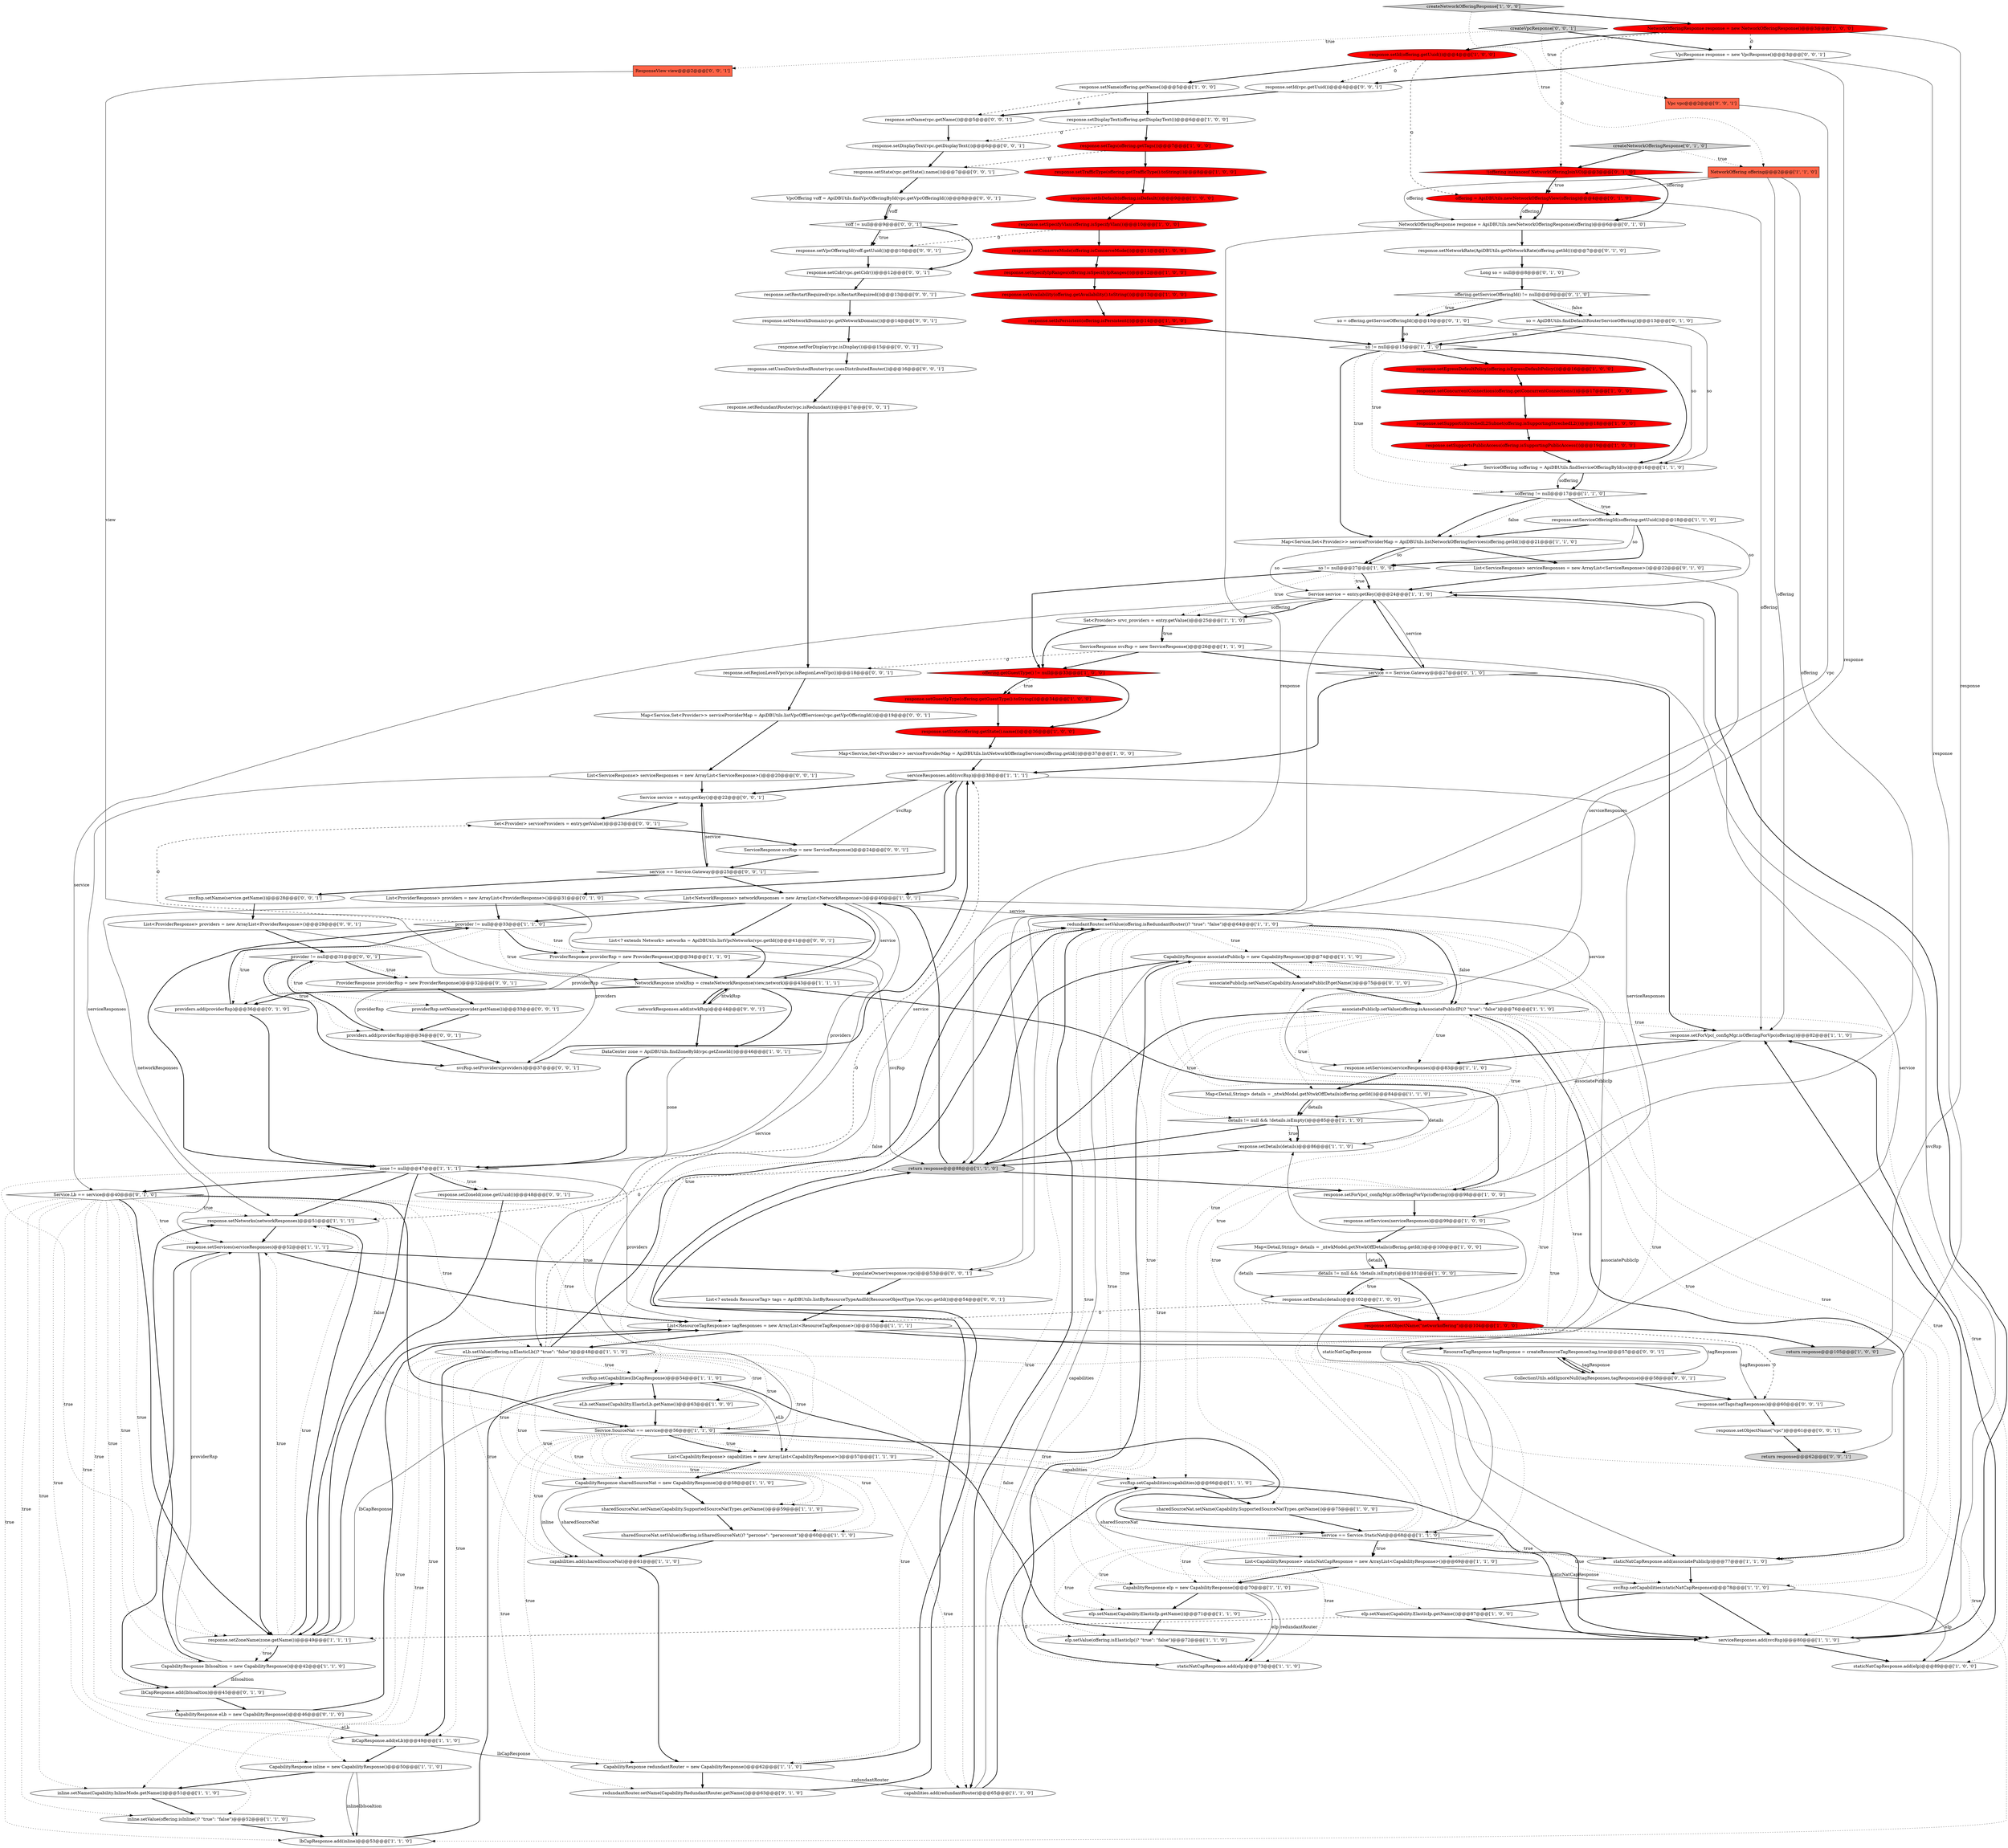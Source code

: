 digraph {
99 [style = filled, label = "response.setNetworkRate(ApiDBUtils.getNetworkRate(offering.getId()))@@@7@@@['0', '1', '0']", fillcolor = white, shape = ellipse image = "AAA0AAABBB2BBB"];
131 [style = filled, label = "provider != null@@@31@@@['0', '0', '1']", fillcolor = white, shape = diamond image = "AAA0AAABBB3BBB"];
90 [style = filled, label = "so = ApiDBUtils.findDefaultRouterServiceOffering()@@@13@@@['0', '1', '0']", fillcolor = white, shape = ellipse image = "AAA0AAABBB2BBB"];
105 [style = filled, label = "NetworkOfferingResponse response = ApiDBUtils.newNetworkOfferingResponse(offering)@@@6@@@['0', '1', '0']", fillcolor = white, shape = ellipse image = "AAA0AAABBB2BBB"];
124 [style = filled, label = "Map<Service,Set<Provider>> serviceProviderMap = ApiDBUtils.listVpcOffServices(vpc.getVpcOfferingId())@@@19@@@['0', '0', '1']", fillcolor = white, shape = ellipse image = "AAA0AAABBB3BBB"];
139 [style = filled, label = "response.setObjectName(\"vpc\")@@@61@@@['0', '0', '1']", fillcolor = white, shape = ellipse image = "AAA0AAABBB3BBB"];
18 [style = filled, label = "offering.getGuestType() != null@@@33@@@['1', '0', '0']", fillcolor = red, shape = diamond image = "AAA1AAABBB1BBB"];
96 [style = filled, label = "!(offering instanceof NetworkOfferingJoinVO)@@@3@@@['0', '1', '0']", fillcolor = red, shape = diamond image = "AAA1AAABBB2BBB"];
50 [style = filled, label = "Set<Provider> srvc_providers = entry.getValue()@@@25@@@['1', '1', '0']", fillcolor = white, shape = ellipse image = "AAA0AAABBB1BBB"];
24 [style = filled, label = "svcRsp.setCapabilities(lbCapResponse)@@@54@@@['1', '1', '0']", fillcolor = white, shape = ellipse image = "AAA0AAABBB1BBB"];
48 [style = filled, label = "List<CapabilityResponse> capabilities = new ArrayList<CapabilityResponse>()@@@57@@@['1', '1', '0']", fillcolor = white, shape = ellipse image = "AAA0AAABBB1BBB"];
122 [style = filled, label = "createVpcResponse['0', '0', '1']", fillcolor = lightgray, shape = diamond image = "AAA0AAABBB3BBB"];
11 [style = filled, label = "CapabilityResponse redundantRouter = new CapabilityResponse()@@@62@@@['1', '1', '0']", fillcolor = white, shape = ellipse image = "AAA0AAABBB1BBB"];
47 [style = filled, label = "inline.setValue(offering.isInline()? \"true\": \"false\")@@@52@@@['1', '1', '0']", fillcolor = white, shape = ellipse image = "AAA0AAABBB1BBB"];
64 [style = filled, label = "ServiceResponse svcRsp = new ServiceResponse()@@@26@@@['1', '1', '0']", fillcolor = white, shape = ellipse image = "AAA0AAABBB1BBB"];
116 [style = filled, label = "ResourceTagResponse tagResponse = createResourceTagResponse(tag,true)@@@57@@@['0', '0', '1']", fillcolor = white, shape = ellipse image = "AAA0AAABBB3BBB"];
118 [style = filled, label = "response.setDisplayText(vpc.getDisplayText())@@@6@@@['0', '0', '1']", fillcolor = white, shape = ellipse image = "AAA0AAABBB3BBB"];
51 [style = filled, label = "lbCapResponse.add(eLb)@@@49@@@['1', '1', '0']", fillcolor = white, shape = ellipse image = "AAA0AAABBB1BBB"];
1 [style = filled, label = "CapabilityResponse associatePublicIp = new CapabilityResponse()@@@74@@@['1', '1', '0']", fillcolor = white, shape = ellipse image = "AAA0AAABBB1BBB"];
36 [style = filled, label = "response.setForVpc(_configMgr.isOfferingForVpc(offering))@@@82@@@['1', '1', '0']", fillcolor = white, shape = ellipse image = "AAA0AAABBB1BBB"];
72 [style = filled, label = "response.setDetails(details)@@@86@@@['1', '1', '0']", fillcolor = white, shape = ellipse image = "AAA0AAABBB1BBB"];
22 [style = filled, label = "NetworkOfferingResponse response = new NetworkOfferingResponse()@@@3@@@['1', '0', '0']", fillcolor = red, shape = ellipse image = "AAA1AAABBB1BBB"];
6 [style = filled, label = "details != null && !details.isEmpty()@@@85@@@['1', '1', '0']", fillcolor = white, shape = diamond image = "AAA0AAABBB1BBB"];
55 [style = filled, label = "response.setServices(serviceResponses)@@@83@@@['1', '1', '0']", fillcolor = white, shape = ellipse image = "AAA0AAABBB1BBB"];
21 [style = filled, label = "capabilities.add(sharedSourceNat)@@@61@@@['1', '1', '0']", fillcolor = white, shape = ellipse image = "AAA0AAABBB1BBB"];
74 [style = filled, label = "NetworkOffering offering@@@2@@@['1', '1', '0']", fillcolor = tomato, shape = box image = "AAA0AAABBB1BBB"];
133 [style = filled, label = "ProviderResponse providerRsp = new ProviderResponse()@@@32@@@['0', '0', '1']", fillcolor = white, shape = ellipse image = "AAA0AAABBB3BBB"];
23 [style = filled, label = "createNetworkOfferingResponse['1', '0', '0']", fillcolor = lightgray, shape = diamond image = "AAA0AAABBB1BBB"];
141 [style = filled, label = "response.setTags(tagResponses)@@@60@@@['0', '0', '1']", fillcolor = white, shape = ellipse image = "AAA0AAABBB3BBB"];
120 [style = filled, label = "Set<Provider> serviceProviders = entry.getValue()@@@23@@@['0', '0', '1']", fillcolor = white, shape = ellipse image = "AAA0AAABBB3BBB"];
52 [style = filled, label = "eIp.setName(Capability.ElasticIp.getName())@@@71@@@['1', '1', '0']", fillcolor = white, shape = ellipse image = "AAA0AAABBB1BBB"];
7 [style = filled, label = "Service service = entry.getKey()@@@24@@@['1', '1', '0']", fillcolor = white, shape = ellipse image = "AAA0AAABBB1BBB"];
32 [style = filled, label = "redundantRouter.setValue(offering.isRedundantRouter()? \"true\": \"false\")@@@64@@@['1', '1', '0']", fillcolor = white, shape = ellipse image = "AAA0AAABBB1BBB"];
113 [style = filled, label = "ResponseView view@@@2@@@['0', '0', '1']", fillcolor = tomato, shape = box image = "AAA0AAABBB3BBB"];
9 [style = filled, label = "response.setTrafficType(offering.getTrafficType().toString())@@@8@@@['1', '0', '0']", fillcolor = red, shape = ellipse image = "AAA1AAABBB1BBB"];
97 [style = filled, label = "redundantRouter.setName(Capability.RedundantRouter.getName())@@@63@@@['0', '1', '0']", fillcolor = white, shape = ellipse image = "AAA0AAABBB2BBB"];
138 [style = filled, label = "providerRsp.setName(provider.getName())@@@33@@@['0', '0', '1']", fillcolor = white, shape = ellipse image = "AAA0AAABBB3BBB"];
76 [style = filled, label = "Service.SourceNat == service@@@56@@@['1', '1', '0']", fillcolor = white, shape = diamond image = "AAA0AAABBB1BBB"];
103 [style = filled, label = "offering.getServiceOfferingId() != null@@@9@@@['0', '1', '0']", fillcolor = white, shape = diamond image = "AAA0AAABBB2BBB"];
144 [style = filled, label = "response.setName(vpc.getName())@@@5@@@['0', '0', '1']", fillcolor = white, shape = ellipse image = "AAA0AAABBB3BBB"];
65 [style = filled, label = "details != null && !details.isEmpty()@@@101@@@['1', '0', '0']", fillcolor = white, shape = diamond image = "AAA0AAABBB1BBB"];
71 [style = filled, label = "serviceResponses.add(svcRsp)@@@80@@@['1', '1', '0']", fillcolor = white, shape = ellipse image = "AAA0AAABBB1BBB"];
108 [style = filled, label = "networkResponses.add(ntwkRsp)@@@44@@@['0', '0', '1']", fillcolor = white, shape = ellipse image = "AAA0AAABBB3BBB"];
60 [style = filled, label = "svcRsp.setCapabilities(staticNatCapResponse)@@@78@@@['1', '1', '0']", fillcolor = white, shape = ellipse image = "AAA0AAABBB1BBB"];
19 [style = filled, label = "eIp.setName(Capability.ElasticIp.getName())@@@87@@@['1', '0', '0']", fillcolor = white, shape = ellipse image = "AAA0AAABBB1BBB"];
4 [style = filled, label = "response.setState(offering.getState().name())@@@36@@@['1', '0', '0']", fillcolor = red, shape = ellipse image = "AAA1AAABBB1BBB"];
115 [style = filled, label = "return response@@@62@@@['0', '0', '1']", fillcolor = lightgray, shape = ellipse image = "AAA0AAABBB3BBB"];
61 [style = filled, label = "svcRsp.setCapabilities(capabilities)@@@66@@@['1', '1', '0']", fillcolor = white, shape = ellipse image = "AAA0AAABBB1BBB"];
88 [style = filled, label = "associatePublicIp.setName(Capability.AssociatePublicIP.getName())@@@75@@@['0', '1', '0']", fillcolor = white, shape = ellipse image = "AAA0AAABBB2BBB"];
75 [style = filled, label = "soffering != null@@@17@@@['1', '1', '0']", fillcolor = white, shape = diamond image = "AAA0AAABBB1BBB"];
31 [style = filled, label = "response.setNetworks(networkResponses)@@@51@@@['1', '1', '1']", fillcolor = white, shape = ellipse image = "AAA0AAABBB1BBB"];
34 [style = filled, label = "staticNatCapResponse.add(eIp)@@@89@@@['1', '0', '0']", fillcolor = white, shape = ellipse image = "AAA0AAABBB1BBB"];
40 [style = filled, label = "response.setServiceOfferingId(soffering.getUuid())@@@18@@@['1', '1', '0']", fillcolor = white, shape = ellipse image = "AAA0AAABBB1BBB"];
121 [style = filled, label = "List<? extends ResourceTag> tags = ApiDBUtils.listByResourceTypeAndId(ResourceObjectType.Vpc,vpc.getId())@@@54@@@['0', '0', '1']", fillcolor = white, shape = ellipse image = "AAA0AAABBB3BBB"];
58 [style = filled, label = "response.setObjectName(\"networkoffering\")@@@104@@@['1', '0', '0']", fillcolor = red, shape = ellipse image = "AAA1AAABBB1BBB"];
109 [style = filled, label = "populateOwner(response,vpc)@@@53@@@['0', '0', '1']", fillcolor = white, shape = ellipse image = "AAA0AAABBB3BBB"];
33 [style = filled, label = "ServiceOffering soffering = ApiDBUtils.findServiceOfferingById(so)@@@16@@@['1', '1', '0']", fillcolor = white, shape = ellipse image = "AAA0AAABBB1BBB"];
8 [style = filled, label = "provider != null@@@33@@@['1', '1', '0']", fillcolor = white, shape = diamond image = "AAA0AAABBB1BBB"];
100 [style = filled, label = "CapabilityResponse eLb = new CapabilityResponse()@@@46@@@['0', '1', '0']", fillcolor = white, shape = ellipse image = "AAA0AAABBB2BBB"];
89 [style = filled, label = "providers.add(providerRsp)@@@36@@@['0', '1', '0']", fillcolor = white, shape = ellipse image = "AAA0AAABBB2BBB"];
15 [style = filled, label = "response.setIsDefault(offering.isDefault())@@@9@@@['1', '0', '0']", fillcolor = red, shape = ellipse image = "AAA1AAABBB1BBB"];
49 [style = filled, label = "List<CapabilityResponse> staticNatCapResponse = new ArrayList<CapabilityResponse>()@@@69@@@['1', '1', '0']", fillcolor = white, shape = ellipse image = "AAA0AAABBB1BBB"];
143 [style = filled, label = "response.setRedundantRouter(vpc.isRedundant())@@@17@@@['0', '0', '1']", fillcolor = white, shape = ellipse image = "AAA0AAABBB3BBB"];
78 [style = filled, label = "staticNatCapResponse.add(eIp)@@@73@@@['1', '1', '0']", fillcolor = white, shape = ellipse image = "AAA0AAABBB1BBB"];
91 [style = filled, label = "service == Service.Gateway@@@27@@@['0', '1', '0']", fillcolor = white, shape = diamond image = "AAA0AAABBB2BBB"];
54 [style = filled, label = "response.setForVpc(_configMgr.isOfferingForVpc(offering))@@@98@@@['1', '0', '0']", fillcolor = white, shape = ellipse image = "AAA0AAABBB1BBB"];
107 [style = filled, label = "Service service = entry.getKey()@@@22@@@['0', '0', '1']", fillcolor = white, shape = ellipse image = "AAA0AAABBB3BBB"];
145 [style = filled, label = "response.setForDisplay(vpc.isDisplay())@@@15@@@['0', '0', '1']", fillcolor = white, shape = ellipse image = "AAA0AAABBB3BBB"];
87 [style = filled, label = "response.setConcurrentConnections(offering.getConcurrentConnections())@@@17@@@['1', '0', '0']", fillcolor = red, shape = ellipse image = "AAA1AAABBB1BBB"];
41 [style = filled, label = "response.setSupportsStrechedL2Subnet(offering.isSupportingStrechedL2())@@@18@@@['1', '0', '0']", fillcolor = red, shape = ellipse image = "AAA1AAABBB1BBB"];
93 [style = filled, label = "Long so = null@@@8@@@['0', '1', '0']", fillcolor = white, shape = ellipse image = "AAA0AAABBB2BBB"];
79 [style = filled, label = "response.setIsPersistent(offering.isPersistent())@@@14@@@['1', '0', '0']", fillcolor = red, shape = ellipse image = "AAA1AAABBB1BBB"];
127 [style = filled, label = "response.setRegionLevelVpc(vpc.isRegionLevelVpc())@@@18@@@['0', '0', '1']", fillcolor = white, shape = ellipse image = "AAA0AAABBB3BBB"];
102 [style = filled, label = "offering = ApiDBUtils.newNetworkOfferingView(offering)@@@4@@@['0', '1', '0']", fillcolor = red, shape = ellipse image = "AAA1AAABBB2BBB"];
29 [style = filled, label = "response.setConserveMode(offering.isConserveMode())@@@11@@@['1', '0', '0']", fillcolor = red, shape = ellipse image = "AAA1AAABBB1BBB"];
67 [style = filled, label = "response.setEgressDefaultPolicy(offering.isEgressDefaultPolicy())@@@16@@@['1', '0', '0']", fillcolor = red, shape = ellipse image = "AAA1AAABBB1BBB"];
125 [style = filled, label = "voff != null@@@9@@@['0', '0', '1']", fillcolor = white, shape = diamond image = "AAA0AAABBB3BBB"];
17 [style = filled, label = "List<NetworkResponse> networkResponses = new ArrayList<NetworkResponse>()@@@40@@@['1', '0', '1']", fillcolor = white, shape = ellipse image = "AAA0AAABBB1BBB"];
25 [style = filled, label = "response.setSpecifyIpRanges(offering.isSpecifyIpRanges())@@@12@@@['1', '0', '0']", fillcolor = red, shape = ellipse image = "AAA1AAABBB1BBB"];
68 [style = filled, label = "CapabilityResponse lbIsoaltion = new CapabilityResponse()@@@42@@@['1', '1', '0']", fillcolor = white, shape = ellipse image = "AAA0AAABBB1BBB"];
98 [style = filled, label = "so = offering.getServiceOfferingId()@@@10@@@['0', '1', '0']", fillcolor = white, shape = ellipse image = "AAA0AAABBB2BBB"];
73 [style = filled, label = "eIp.setValue(offering.isElasticIp()? \"true\": \"false\")@@@72@@@['1', '1', '0']", fillcolor = white, shape = ellipse image = "AAA0AAABBB1BBB"];
39 [style = filled, label = "staticNatCapResponse.add(associatePublicIp)@@@77@@@['1', '1', '0']", fillcolor = white, shape = ellipse image = "AAA0AAABBB1BBB"];
10 [style = filled, label = "lbCapResponse.add(inline)@@@53@@@['1', '1', '0']", fillcolor = white, shape = ellipse image = "AAA0AAABBB1BBB"];
57 [style = filled, label = "sharedSourceNat.setName(Capability.SupportedSourceNatTypes.getName())@@@75@@@['1', '0', '0']", fillcolor = white, shape = ellipse image = "AAA0AAABBB1BBB"];
137 [style = filled, label = "VpcResponse response = new VpcResponse()@@@3@@@['0', '0', '1']", fillcolor = white, shape = ellipse image = "AAA0AAABBB3BBB"];
53 [style = filled, label = "NetworkResponse ntwkRsp = createNetworkResponse(view,network)@@@43@@@['1', '1', '1']", fillcolor = white, shape = ellipse image = "AAA0AAABBB1BBB"];
38 [style = filled, label = "response.setDisplayText(offering.getDisplayText())@@@6@@@['1', '0', '0']", fillcolor = white, shape = ellipse image = "AAA0AAABBB1BBB"];
77 [style = filled, label = "sharedSourceNat.setValue(offering.isSharedSourceNat()? \"perzone\": \"peraccount\")@@@60@@@['1', '1', '0']", fillcolor = white, shape = ellipse image = "AAA0AAABBB1BBB"];
146 [style = filled, label = "VpcOffering voff = ApiDBUtils.findVpcOfferingById(vpc.getVpcOfferingId())@@@8@@@['0', '0', '1']", fillcolor = white, shape = ellipse image = "AAA0AAABBB3BBB"];
12 [style = filled, label = "CapabilityResponse inline = new CapabilityResponse()@@@50@@@['1', '1', '0']", fillcolor = white, shape = ellipse image = "AAA0AAABBB1BBB"];
95 [style = filled, label = "lbCapResponse.add(lbIsoaltion)@@@45@@@['0', '1', '0']", fillcolor = white, shape = ellipse image = "AAA0AAABBB2BBB"];
104 [style = filled, label = "List<ProviderResponse> providers = new ArrayList<ProviderResponse>()@@@31@@@['0', '1', '0']", fillcolor = white, shape = ellipse image = "AAA0AAABBB2BBB"];
85 [style = filled, label = "response.setGuestIpType(offering.getGuestType().toString())@@@34@@@['1', '0', '0']", fillcolor = red, shape = ellipse image = "AAA1AAABBB1BBB"];
5 [style = filled, label = "capabilities.add(redundantRouter)@@@65@@@['1', '1', '0']", fillcolor = white, shape = ellipse image = "AAA0AAABBB1BBB"];
84 [style = filled, label = "response.setSpecifyVlan(offering.isSpecifyVlan())@@@10@@@['1', '0', '0']", fillcolor = red, shape = ellipse image = "AAA1AAABBB1BBB"];
136 [style = filled, label = "response.setState(vpc.getState().name())@@@7@@@['0', '0', '1']", fillcolor = white, shape = ellipse image = "AAA0AAABBB3BBB"];
114 [style = filled, label = "CollectionUtils.addIgnoreNull(tagResponses,tagResponse)@@@58@@@['0', '0', '1']", fillcolor = white, shape = ellipse image = "AAA0AAABBB3BBB"];
70 [style = filled, label = "Map<Detail,String> details = _ntwkModel.getNtwkOffDetails(offering.getId())@@@84@@@['1', '1', '0']", fillcolor = white, shape = ellipse image = "AAA0AAABBB1BBB"];
26 [style = filled, label = "response.setName(offering.getName())@@@5@@@['1', '0', '0']", fillcolor = white, shape = ellipse image = "AAA0AAABBB1BBB"];
37 [style = filled, label = "response.setId(offering.getUuid())@@@4@@@['1', '0', '0']", fillcolor = red, shape = ellipse image = "AAA1AAABBB1BBB"];
56 [style = filled, label = "response.setZoneName(zone.getName())@@@49@@@['1', '1', '1']", fillcolor = white, shape = ellipse image = "AAA0AAABBB1BBB"];
42 [style = filled, label = "associatePublicIp.setValue(offering.isAssociatePublicIP()? \"true\": \"false\")@@@76@@@['1', '1', '0']", fillcolor = white, shape = ellipse image = "AAA0AAABBB1BBB"];
2 [style = filled, label = "response.setDetails(details)@@@102@@@['1', '0', '0']", fillcolor = white, shape = ellipse image = "AAA0AAABBB1BBB"];
14 [style = filled, label = "List<ResourceTagResponse> tagResponses = new ArrayList<ResourceTagResponse>()@@@55@@@['1', '1', '1']", fillcolor = white, shape = ellipse image = "AAA0AAABBB1BBB"];
129 [style = filled, label = "Vpc vpc@@@2@@@['0', '0', '1']", fillcolor = tomato, shape = box image = "AAA0AAABBB3BBB"];
130 [style = filled, label = "response.setVpcOfferingId(voff.getUuid())@@@10@@@['0', '0', '1']", fillcolor = white, shape = ellipse image = "AAA0AAABBB3BBB"];
117 [style = filled, label = "List<ProviderResponse> providers = new ArrayList<ProviderResponse>()@@@29@@@['0', '0', '1']", fillcolor = white, shape = ellipse image = "AAA0AAABBB3BBB"];
123 [style = filled, label = "response.setNetworkDomain(vpc.getNetworkDomain())@@@14@@@['0', '0', '1']", fillcolor = white, shape = ellipse image = "AAA0AAABBB3BBB"];
59 [style = filled, label = "zone != null@@@47@@@['1', '1', '1']", fillcolor = white, shape = diamond image = "AAA0AAABBB1BBB"];
86 [style = filled, label = "so != null@@@15@@@['1', '1', '0']", fillcolor = white, shape = diamond image = "AAA0AAABBB1BBB"];
35 [style = filled, label = "response.setTags(offering.getTags())@@@7@@@['1', '0', '0']", fillcolor = red, shape = ellipse image = "AAA1AAABBB1BBB"];
110 [style = filled, label = "providers.add(providerRsp)@@@34@@@['0', '0', '1']", fillcolor = white, shape = ellipse image = "AAA0AAABBB3BBB"];
82 [style = filled, label = "eLb.setValue(offering.isElasticLb()? \"true\": \"false\")@@@48@@@['1', '1', '0']", fillcolor = white, shape = ellipse image = "AAA0AAABBB1BBB"];
140 [style = filled, label = "ServiceResponse svcRsp = new ServiceResponse()@@@24@@@['0', '0', '1']", fillcolor = white, shape = ellipse image = "AAA0AAABBB3BBB"];
44 [style = filled, label = "return response@@@88@@@['1', '1', '0']", fillcolor = lightgray, shape = ellipse image = "AAA0AAABBB1BBB"];
135 [style = filled, label = "List<? extends Network> networks = ApiDBUtils.listVpcNetworks(vpc.getId())@@@41@@@['0', '0', '1']", fillcolor = white, shape = ellipse image = "AAA0AAABBB3BBB"];
0 [style = filled, label = "eLb.setName(Capability.ElasticLb.getName())@@@63@@@['1', '0', '0']", fillcolor = white, shape = ellipse image = "AAA0AAABBB1BBB"];
16 [style = filled, label = "inline.setName(Capability.InlineMode.getName())@@@51@@@['1', '1', '0']", fillcolor = white, shape = ellipse image = "AAA0AAABBB1BBB"];
27 [style = filled, label = "Map<Detail,String> details = _ntwkModel.getNtwkOffDetails(offering.getId())@@@100@@@['1', '0', '0']", fillcolor = white, shape = ellipse image = "AAA0AAABBB1BBB"];
30 [style = filled, label = "so != null@@@27@@@['1', '0', '0']", fillcolor = white, shape = diamond image = "AAA0AAABBB1BBB"];
62 [style = filled, label = "DataCenter zone = ApiDBUtils.findZoneById(vpc.getZoneId())@@@46@@@['1', '0', '1']", fillcolor = white, shape = ellipse image = "AAA0AAABBB1BBB"];
46 [style = filled, label = "service == Service.StaticNat@@@68@@@['1', '1', '0']", fillcolor = white, shape = diamond image = "AAA0AAABBB1BBB"];
28 [style = filled, label = "serviceResponses.add(svcRsp)@@@38@@@['1', '1', '1']", fillcolor = white, shape = ellipse image = "AAA0AAABBB1BBB"];
81 [style = filled, label = "response.setSupportsPublicAccess(offering.isSupportingPublicAccess())@@@19@@@['1', '0', '0']", fillcolor = red, shape = ellipse image = "AAA1AAABBB1BBB"];
63 [style = filled, label = "Map<Service,Set<Provider>> serviceProviderMap = ApiDBUtils.listNetworkOfferingServices(offering.getId())@@@21@@@['1', '1', '0']", fillcolor = white, shape = ellipse image = "AAA0AAABBB1BBB"];
128 [style = filled, label = "response.setId(vpc.getUuid())@@@4@@@['0', '0', '1']", fillcolor = white, shape = ellipse image = "AAA0AAABBB3BBB"];
20 [style = filled, label = "response.setServices(serviceResponses)@@@52@@@['1', '1', '1']", fillcolor = white, shape = ellipse image = "AAA0AAABBB1BBB"];
83 [style = filled, label = "CapabilityResponse sharedSourceNat = new CapabilityResponse()@@@58@@@['1', '1', '0']", fillcolor = white, shape = ellipse image = "AAA0AAABBB1BBB"];
80 [style = filled, label = "response.setServices(serviceResponses)@@@99@@@['1', '0', '0']", fillcolor = white, shape = ellipse image = "AAA0AAABBB1BBB"];
132 [style = filled, label = "response.setCidr(vpc.getCidr())@@@12@@@['0', '0', '1']", fillcolor = white, shape = ellipse image = "AAA0AAABBB3BBB"];
101 [style = filled, label = "List<ServiceResponse> serviceResponses = new ArrayList<ServiceResponse>()@@@22@@@['0', '1', '0']", fillcolor = white, shape = ellipse image = "AAA0AAABBB2BBB"];
66 [style = filled, label = "sharedSourceNat.setName(Capability.SupportedSourceNatTypes.getName())@@@59@@@['1', '1', '0']", fillcolor = white, shape = ellipse image = "AAA0AAABBB1BBB"];
69 [style = filled, label = "return response@@@105@@@['1', '0', '0']", fillcolor = lightgray, shape = ellipse image = "AAA0AAABBB1BBB"];
142 [style = filled, label = "List<ServiceResponse> serviceResponses = new ArrayList<ServiceResponse>()@@@20@@@['0', '0', '1']", fillcolor = white, shape = ellipse image = "AAA0AAABBB3BBB"];
13 [style = filled, label = "response.setAvailability(offering.getAvailability().toString())@@@13@@@['1', '0', '0']", fillcolor = red, shape = ellipse image = "AAA1AAABBB1BBB"];
119 [style = filled, label = "response.setZoneId(zone.getUuid())@@@48@@@['0', '0', '1']", fillcolor = white, shape = ellipse image = "AAA0AAABBB3BBB"];
92 [style = filled, label = "createNetworkOfferingResponse['0', '1', '0']", fillcolor = lightgray, shape = diamond image = "AAA0AAABBB2BBB"];
106 [style = filled, label = "svcRsp.setProviders(providers)@@@37@@@['0', '0', '1']", fillcolor = white, shape = ellipse image = "AAA0AAABBB3BBB"];
45 [style = filled, label = "ProviderResponse providerRsp = new ProviderResponse()@@@34@@@['1', '1', '0']", fillcolor = white, shape = ellipse image = "AAA0AAABBB1BBB"];
126 [style = filled, label = "svcRsp.setName(service.getName())@@@28@@@['0', '0', '1']", fillcolor = white, shape = ellipse image = "AAA0AAABBB3BBB"];
134 [style = filled, label = "response.setRestartRequired(vpc.isRestartRequired())@@@13@@@['0', '0', '1']", fillcolor = white, shape = ellipse image = "AAA0AAABBB3BBB"];
94 [style = filled, label = "Service.Lb == service@@@40@@@['0', '1', '0']", fillcolor = white, shape = diamond image = "AAA0AAABBB2BBB"];
112 [style = filled, label = "service == Service.Gateway@@@25@@@['0', '0', '1']", fillcolor = white, shape = diamond image = "AAA0AAABBB3BBB"];
3 [style = filled, label = "CapabilityResponse eIp = new CapabilityResponse()@@@70@@@['1', '1', '0']", fillcolor = white, shape = ellipse image = "AAA0AAABBB1BBB"];
111 [style = filled, label = "response.setUsesDistributedRouter(vpc.usesDistributedRouter())@@@16@@@['0', '0', '1']", fillcolor = white, shape = ellipse image = "AAA0AAABBB3BBB"];
43 [style = filled, label = "Map<Service,Set<Provider>> serviceProviderMap = ApiDBUtils.listNetworkOfferingServices(offering.getId())@@@37@@@['1', '0', '0']", fillcolor = white, shape = ellipse image = "AAA0AAABBB1BBB"];
94->82 [style = dotted, label="true"];
17->32 [style = solid, label="service"];
68->31 [style = bold, label=""];
20->95 [style = bold, label=""];
74->102 [style = solid, label="offering"];
10->24 [style = bold, label=""];
90->86 [style = bold, label=""];
48->83 [style = bold, label=""];
61->57 [style = bold, label=""];
84->29 [style = bold, label=""];
98->33 [style = solid, label="so"];
101->7 [style = bold, label=""];
132->134 [style = bold, label=""];
39->60 [style = bold, label=""];
23->22 [style = bold, label=""];
102->105 [style = solid, label="offering"];
116->114 [style = solid, label="tagResponse"];
32->3 [style = dotted, label="true"];
37->128 [style = dashed, label="0"];
46->78 [style = dotted, label="true"];
76->5 [style = dotted, label="true"];
57->46 [style = bold, label=""];
91->36 [style = bold, label=""];
17->31 [style = solid, label="networkResponses"];
63->30 [style = solid, label="so"];
1->44 [style = bold, label=""];
40->7 [style = solid, label="so"];
32->49 [style = dotted, label="true"];
67->87 [style = bold, label=""];
46->3 [style = dotted, label="true"];
84->130 [style = dashed, label="0"];
136->146 [style = bold, label=""];
131->110 [style = dotted, label="true"];
44->17 [style = bold, label=""];
134->123 [style = bold, label=""];
46->88 [style = dotted, label="true"];
94->14 [style = dotted, label="true"];
42->70 [style = dotted, label="true"];
107->120 [style = bold, label=""];
71->34 [style = bold, label=""];
121->14 [style = bold, label=""];
122->129 [style = dotted, label="true"];
30->7 [style = bold, label=""];
82->48 [style = dotted, label="true"];
60->19 [style = bold, label=""];
56->14 [style = bold, label=""];
27->2 [style = solid, label="details"];
44->54 [style = bold, label=""];
64->91 [style = bold, label=""];
7->94 [style = solid, label="service"];
95->100 [style = bold, label=""];
94->95 [style = dotted, label="true"];
35->136 [style = dashed, label="0"];
35->9 [style = bold, label=""];
51->12 [style = bold, label=""];
7->46 [style = solid, label="service"];
42->39 [style = bold, label=""];
144->118 [style = bold, label=""];
15->84 [style = bold, label=""];
45->53 [style = bold, label=""];
42->71 [style = dotted, label="true"];
74->105 [style = solid, label="offering"];
8->120 [style = dashed, label="0"];
92->74 [style = dotted, label="true"];
61->49 [style = solid, label="sharedSourceNat"];
8->89 [style = dotted, label="true"];
41->81 [style = bold, label=""];
7->91 [style = solid, label="service"];
82->32 [style = dotted, label="false"];
40->30 [style = bold, label=""];
113->53 [style = solid, label="view"];
58->141 [style = dashed, label="0"];
66->77 [style = bold, label=""];
119->56 [style = bold, label=""];
16->47 [style = bold, label=""];
8->45 [style = dotted, label="true"];
42->6 [style = dotted, label="true"];
90->86 [style = solid, label="so"];
46->73 [style = dotted, label="true"];
63->30 [style = bold, label=""];
87->41 [style = bold, label=""];
33->75 [style = bold, label=""];
36->6 [style = solid, label="associatePublicIp"];
65->58 [style = bold, label=""];
59->56 [style = dotted, label="true"];
53->89 [style = bold, label=""];
28->104 [style = bold, label=""];
96->105 [style = bold, label=""];
53->17 [style = bold, label=""];
86->33 [style = bold, label=""];
76->11 [style = dotted, label="true"];
94->100 [style = dotted, label="true"];
79->86 [style = bold, label=""];
22->96 [style = dashed, label="0"];
64->18 [style = bold, label=""];
103->90 [style = bold, label=""];
47->10 [style = bold, label=""];
114->141 [style = bold, label=""];
53->54 [style = bold, label=""];
85->4 [style = bold, label=""];
42->19 [style = dotted, label="true"];
38->118 [style = dashed, label="0"];
42->44 [style = bold, label=""];
50->64 [style = dotted, label="true"];
46->49 [style = dotted, label="true"];
22->137 [style = dashed, label="0"];
141->139 [style = bold, label=""];
51->11 [style = solid, label="lbCapResponse"];
146->125 [style = solid, label="voff"];
146->125 [style = bold, label=""];
27->65 [style = solid, label="details"];
31->20 [style = bold, label=""];
56->31 [style = dotted, label="true"];
140->28 [style = solid, label="svcRsp"];
77->21 [style = bold, label=""];
14->141 [style = solid, label="tagResponses"];
138->110 [style = bold, label=""];
83->66 [style = bold, label=""];
131->138 [style = dotted, label="true"];
37->26 [style = bold, label=""];
14->114 [style = solid, label="tagResponses"];
127->124 [style = bold, label=""];
143->127 [style = bold, label=""];
11->44 [style = bold, label=""];
76->48 [style = bold, label=""];
102->105 [style = bold, label=""];
61->71 [style = bold, label=""];
32->5 [style = dotted, label="true"];
59->14 [style = solid, label="providers"];
137->115 [style = solid, label="response"];
64->127 [style = dashed, label="0"];
91->7 [style = bold, label=""];
93->103 [style = bold, label=""];
82->66 [style = dotted, label="true"];
23->74 [style = dotted, label="true"];
34->36 [style = bold, label=""];
76->48 [style = dotted, label="true"];
73->78 [style = bold, label=""];
49->3 [style = bold, label=""];
56->24 [style = solid, label="lbCapResponse"];
59->56 [style = bold, label=""];
32->42 [style = bold, label=""];
103->98 [style = bold, label=""];
82->21 [style = dotted, label="true"];
46->60 [style = dotted, label="true"];
59->119 [style = dotted, label="true"];
56->31 [style = bold, label=""];
94->12 [style = dotted, label="true"];
32->57 [style = dotted, label="true"];
33->75 [style = solid, label="soffering"];
20->109 [style = bold, label=""];
94->56 [style = dotted, label="true"];
140->112 [style = bold, label=""];
32->42 [style = dotted, label="false"];
18->85 [style = dotted, label="true"];
7->50 [style = solid, label="soffering"];
6->72 [style = dotted, label="true"];
32->1 [style = dotted, label="true"];
42->34 [style = dotted, label="true"];
131->133 [style = dotted, label="true"];
46->52 [style = dotted, label="true"];
96->102 [style = bold, label=""];
25->13 [style = bold, label=""];
82->77 [style = dotted, label="true"];
101->55 [style = solid, label="serviceResponses"];
2->58 [style = bold, label=""];
64->71 [style = solid, label="svcRsp"];
100->14 [style = bold, label=""];
22->69 [style = solid, label="response"];
98->86 [style = bold, label=""];
105->99 [style = bold, label=""];
94->56 [style = bold, label=""];
111->143 [style = bold, label=""];
94->16 [style = dotted, label="true"];
46->42 [style = dotted, label="true"];
125->132 [style = bold, label=""];
94->76 [style = bold, label=""];
116->114 [style = bold, label=""];
28->107 [style = bold, label=""];
133->138 [style = bold, label=""];
131->133 [style = bold, label=""];
60->71 [style = bold, label=""];
59->31 [style = bold, label=""];
36->55 [style = bold, label=""];
2->14 [style = dashed, label="0"];
5->1 [style = solid, label="capabilities"];
89->8 [style = bold, label=""];
94->76 [style = dotted, label="false"];
102->36 [style = solid, label="offering"];
82->32 [style = bold, label=""];
70->72 [style = solid, label="details"];
82->16 [style = dotted, label="true"];
129->109 [style = solid, label="vpc"];
82->10 [style = dotted, label="true"];
53->108 [style = solid, label="ntwkRsp"];
3->78 [style = solid, label="eIp"];
82->83 [style = dotted, label="true"];
91->28 [style = bold, label=""];
30->7 [style = dotted, label="true"];
24->0 [style = bold, label=""];
100->51 [style = solid, label="eLb"];
86->63 [style = bold, label=""];
30->50 [style = dotted, label="true"];
75->40 [style = dotted, label="true"];
42->60 [style = dotted, label="true"];
122->137 [style = bold, label=""];
17->42 [style = solid, label="service"];
74->54 [style = solid, label="offering"];
98->86 [style = solid, label="so"];
54->80 [style = bold, label=""];
39->72 [style = solid, label="staticNatCapResponse"];
71->7 [style = bold, label=""];
18->4 [style = bold, label=""];
21->11 [style = bold, label=""];
48->61 [style = solid, label="capabilities"];
5->61 [style = bold, label=""];
133->110 [style = solid, label="providerRsp"];
40->30 [style = solid, label="so"];
128->144 [style = bold, label=""];
11->5 [style = solid, label="redundantRouter"];
7->50 [style = bold, label=""];
11->97 [style = bold, label=""];
59->119 [style = bold, label=""];
24->71 [style = bold, label=""];
75->40 [style = bold, label=""];
56->68 [style = dotted, label="true"];
97->32 [style = bold, label=""];
104->8 [style = bold, label=""];
55->70 [style = bold, label=""];
45->44 [style = solid, label="svcRsp"];
83->21 [style = solid, label="inline"];
32->78 [style = dotted, label="true"];
75->63 [style = dotted, label="false"];
109->121 [style = bold, label=""];
28->17 [style = bold, label=""];
50->64 [style = bold, label=""];
32->52 [style = dotted, label="true"];
94->68 [style = dotted, label="true"];
107->112 [style = solid, label="service"];
89->59 [style = bold, label=""];
82->51 [style = dotted, label="true"];
117->131 [style = bold, label=""];
86->75 [style = dotted, label="true"];
42->72 [style = dotted, label="true"];
112->107 [style = bold, label=""];
137->128 [style = bold, label=""];
90->33 [style = solid, label="so"];
142->107 [style = bold, label=""];
19->56 [style = dashed, label="0"];
20->56 [style = bold, label=""];
76->32 [style = dotted, label="true"];
68->20 [style = solid, label="providerRsp"];
46->49 [style = bold, label=""];
24->48 [style = solid, label="eLb"];
14->116 [style = bold, label=""];
58->69 [style = bold, label=""];
43->28 [style = bold, label=""];
26->38 [style = bold, label=""];
46->71 [style = bold, label=""];
99->93 [style = bold, label=""];
60->34 [style = solid, label="eIp"];
112->17 [style = bold, label=""];
9->15 [style = bold, label=""];
74->36 [style = solid, label="offering"];
94->10 [style = dotted, label="true"];
13->79 [style = bold, label=""];
46->39 [style = dotted, label="true"];
82->47 [style = dotted, label="true"];
122->113 [style = dotted, label="true"];
56->20 [style = dotted, label="true"];
59->94 [style = bold, label=""];
53->108 [style = bold, label=""];
76->66 [style = dotted, label="true"];
70->6 [style = solid, label="details"];
26->144 [style = dashed, label="0"];
22->37 [style = bold, label=""];
76->61 [style = dotted, label="true"];
94->47 [style = dotted, label="true"];
30->18 [style = bold, label=""];
19->71 [style = bold, label=""];
137->109 [style = solid, label="response"];
78->1 [style = bold, label=""];
120->140 [style = bold, label=""];
104->59 [style = solid, label="providers"];
124->142 [style = bold, label=""];
82->28 [style = dashed, label="0"];
94->31 [style = dotted, label="true"];
40->63 [style = bold, label=""];
76->46 [style = bold, label=""];
82->11 [style = dotted, label="true"];
17->135 [style = bold, label=""];
105->44 [style = solid, label="response"];
28->80 [style = solid, label="serviceResponses"];
50->18 [style = bold, label=""];
139->115 [style = bold, label=""];
42->36 [style = dotted, label="true"];
52->73 [style = bold, label=""];
135->53 [style = bold, label=""];
123->145 [style = bold, label=""];
76->46 [style = dotted, label="false"];
63->101 [style = bold, label=""];
20->14 [style = bold, label=""];
94->24 [style = dotted, label="true"];
118->136 [style = bold, label=""];
110->131 [style = bold, label=""];
12->10 [style = solid, label="inline"];
117->106 [style = solid, label="providers"];
82->76 [style = dotted, label="true"];
65->2 [style = dotted, label="true"];
71->36 [style = bold, label=""];
72->44 [style = bold, label=""];
65->2 [style = bold, label=""];
108->62 [style = bold, label=""];
68->95 [style = solid, label="lbIsoaltion"];
83->21 [style = solid, label="sharedSourceNat"];
38->35 [style = bold, label=""];
17->82 [style = solid, label="service"];
7->76 [style = solid, label="service"];
103->98 [style = dotted, label="true"];
56->68 [style = bold, label=""];
80->27 [style = bold, label=""];
17->8 [style = bold, label=""];
42->39 [style = dotted, label="true"];
82->0 [style = dotted, label="true"];
92->96 [style = bold, label=""];
76->97 [style = dotted, label="true"];
94->51 [style = dotted, label="true"];
1->39 [style = solid, label="associatePublicIp"];
88->42 [style = bold, label=""];
70->6 [style = bold, label=""];
142->20 [style = solid, label="serviceResponses"];
8->59 [style = bold, label=""];
32->61 [style = dotted, label="true"];
12->10 [style = solid, label="lbIsoaltion"];
17->53 [style = solid, label="service"];
6->44 [style = bold, label=""];
76->77 [style = dotted, label="true"];
125->130 [style = bold, label=""];
45->89 [style = solid, label="providerRsp"];
114->116 [style = bold, label=""];
53->62 [style = bold, label=""];
108->53 [style = bold, label=""];
126->117 [style = bold, label=""];
76->83 [style = dotted, label="true"];
8->45 [style = bold, label=""];
62->59 [style = solid, label="zone"];
86->33 [style = dotted, label="true"];
1->88 [style = bold, label=""];
125->130 [style = dotted, label="true"];
32->46 [style = dotted, label="true"];
49->60 [style = solid, label="staticNatCapResponse"];
130->132 [style = bold, label=""];
82->51 [style = bold, label=""];
32->73 [style = dotted, label="true"];
62->59 [style = bold, label=""];
32->5 [style = bold, label=""];
44->31 [style = dashed, label="0"];
94->20 [style = dotted, label="true"];
112->126 [style = bold, label=""];
4->43 [style = bold, label=""];
42->55 [style = dotted, label="true"];
3->52 [style = bold, label=""];
110->106 [style = bold, label=""];
46->1 [style = dotted, label="true"];
18->85 [style = bold, label=""];
29->25 [style = bold, label=""];
14->82 [style = bold, label=""];
63->7 [style = solid, label="so"];
12->16 [style = bold, label=""];
96->102 [style = dotted, label="true"];
131->106 [style = bold, label=""];
3->78 [style = solid, label="redundantRouter"];
75->63 [style = bold, label=""];
103->90 [style = dotted, label="false"];
0->76 [style = bold, label=""];
27->65 [style = bold, label=""];
6->72 [style = bold, label=""];
106->28 [style = bold, label=""];
76->21 [style = dotted, label="true"];
37->102 [style = dashed, label="0"];
8->53 [style = dotted, label="true"];
81->33 [style = bold, label=""];
82->24 [style = dotted, label="true"];
145->111 [style = bold, label=""];
82->12 [style = dotted, label="true"];
86->67 [style = bold, label=""];
}
